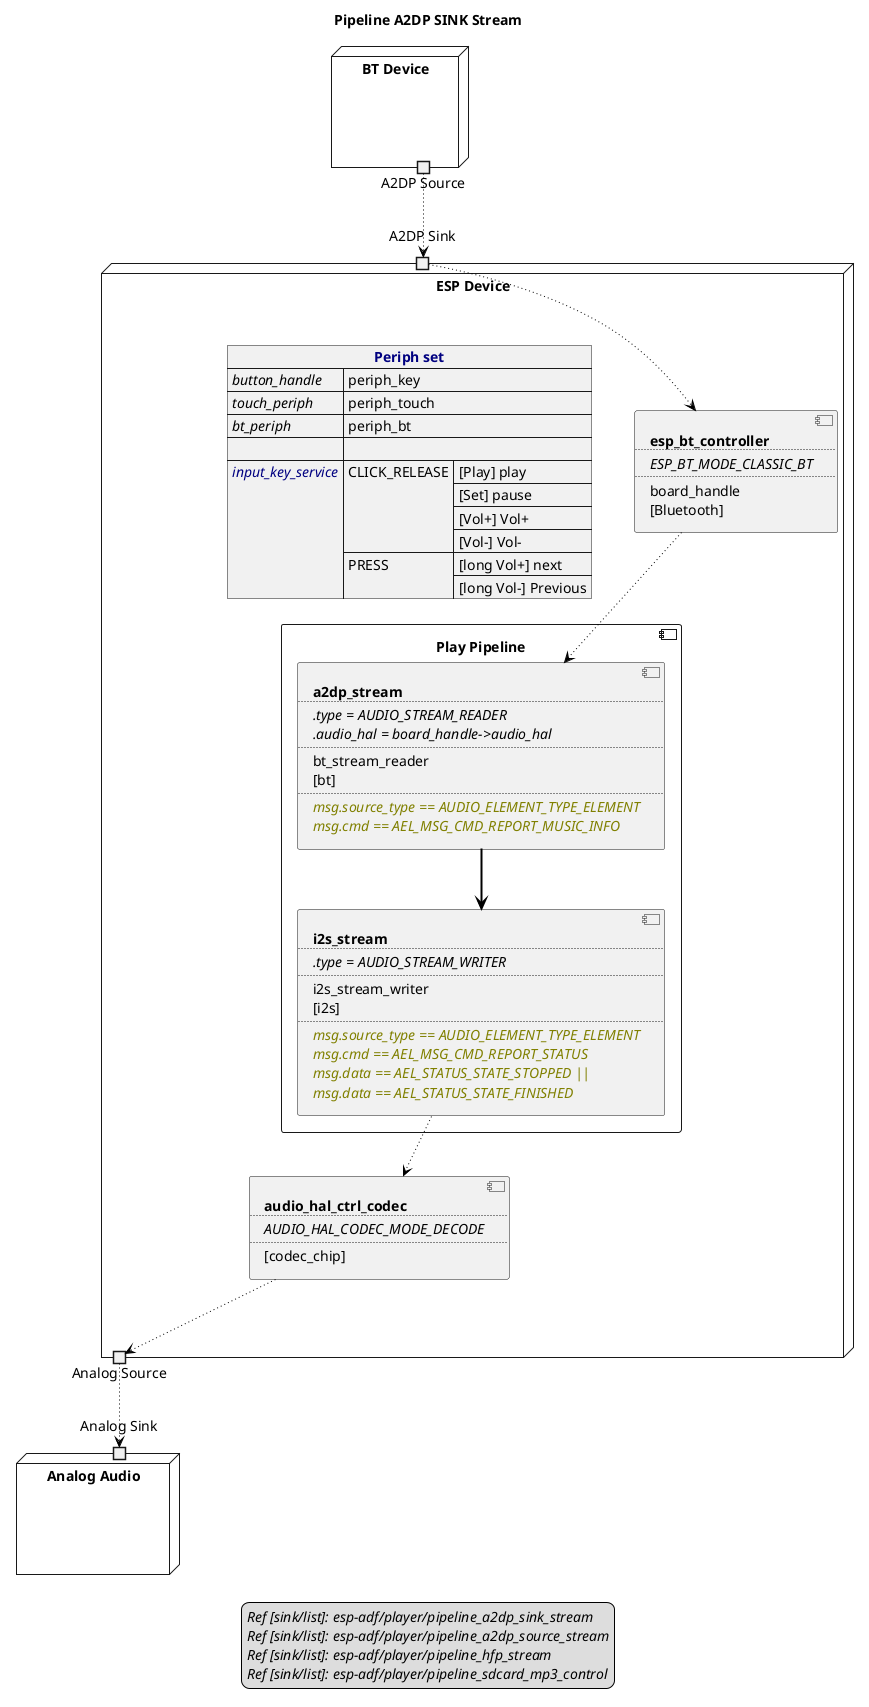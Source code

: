 ﻿@startuml pipeline_a2dp_sink_stream
title Pipeline A2DP SINK Stream
allowmixing

legend
//Ref [sink/list]: esp-adf/player/pipeline_a2dp_sink_stream//
//Ref [sink/list]: esp-adf/player/pipeline_a2dp_source_stream//
//Ref [sink/list]: esp-adf/player/pipeline_hfp_stream//
//Ref [sink/list]: esp-adf/player/pipeline_sdcard_mp3_control//
end legend

node "BT Device" as BTDevice  {
    portout "A2DP Source" as BTDeviceA2DPSource
} 

node "ESP Device" as ESPDevice  {
    json "<b><color navy>Periph set" as periph_set {
        "<i>button_handle": "periph_key",
        "<i>touch_periph": "periph_touch",
        "<i>bt_periph": "periph_bt",
        "": "",
        "<i><color navy>input_key_service" : {
            "CLICK_RELEASE":["[Play] play", 
                             "[Set] pause",
                             "[Vol+] Vol+",
                             "[Vol-] Vol-"
            ],
            "PRESS":["[long Vol+] next",
                     "[long Vol-] Previous"
            ]
        }
    }

    portin "A2DP Sink" as BTA2DPSink

    component BTController [
        <b>esp_bt_controller
        ....
        <i>ESP_BT_MODE_CLASSIC_BT
        ....
        board_handle
        [Bluetooth]
    ]

    component "Play Pipeline" as PlayPipeline {

        component A2DPStream [
            <b>a2dp_stream
            ....
            <i>.type = AUDIO_STREAM_READER
            <i>.audio_hal = board_handle->audio_hal
            ....
            bt_stream_reader
            [bt]
            ....
            <i><color olive>msg.source_type == AUDIO_ELEMENT_TYPE_ELEMENT
            <i><color olive>msg.cmd == AEL_MSG_CMD_REPORT_MUSIC_INFO
        ]

        component I2SStream [
            <b>i2s_stream
            ....
            <i>.type = AUDIO_STREAM_WRITER
            ....
            i2s_stream_writer
            [i2s]
            ....
            <i><color olive>msg.source_type == AUDIO_ELEMENT_TYPE_ELEMENT
            <i><color olive>msg.cmd == AEL_MSG_CMD_REPORT_STATUS
            <i><color olive>msg.data == AEL_STATUS_STATE_STOPPED ||
            <i><color olive>msg.data == AEL_STATUS_STATE_FINISHED
        ]
    }

    component HALCodec [
        <b>audio_hal_ctrl_codec
        ....
        <i>AUDIO_HAL_CODEC_MODE_DECODE
        ....
        [codec_chip]
    ]

    portout "Analog Source" as AnalogSource
} 

node "Analog Audio" as AnalogAudio  {
    portin "Analog Sink" as AnalogSink
}

BTDeviceA2DPSource --> BTA2DPSink   #line:black;line.dotted;text:black

BTA2DPSink  --> BTController    #line:black;line.dotted;text:black
BTController--> A2DPStream      #line:black;line.dotted;text:black
A2DPStream  --> I2SStream       #line:black;line.bold;text:black
I2SStream   --> HALCodec        #line:black;line.dotted;text:black
HALCodec    --> AnalogSource    #line:black;line.dotted;text:black

AnalogSource --> AnalogSink     #line:black;line.dotted;text:black

@enduml